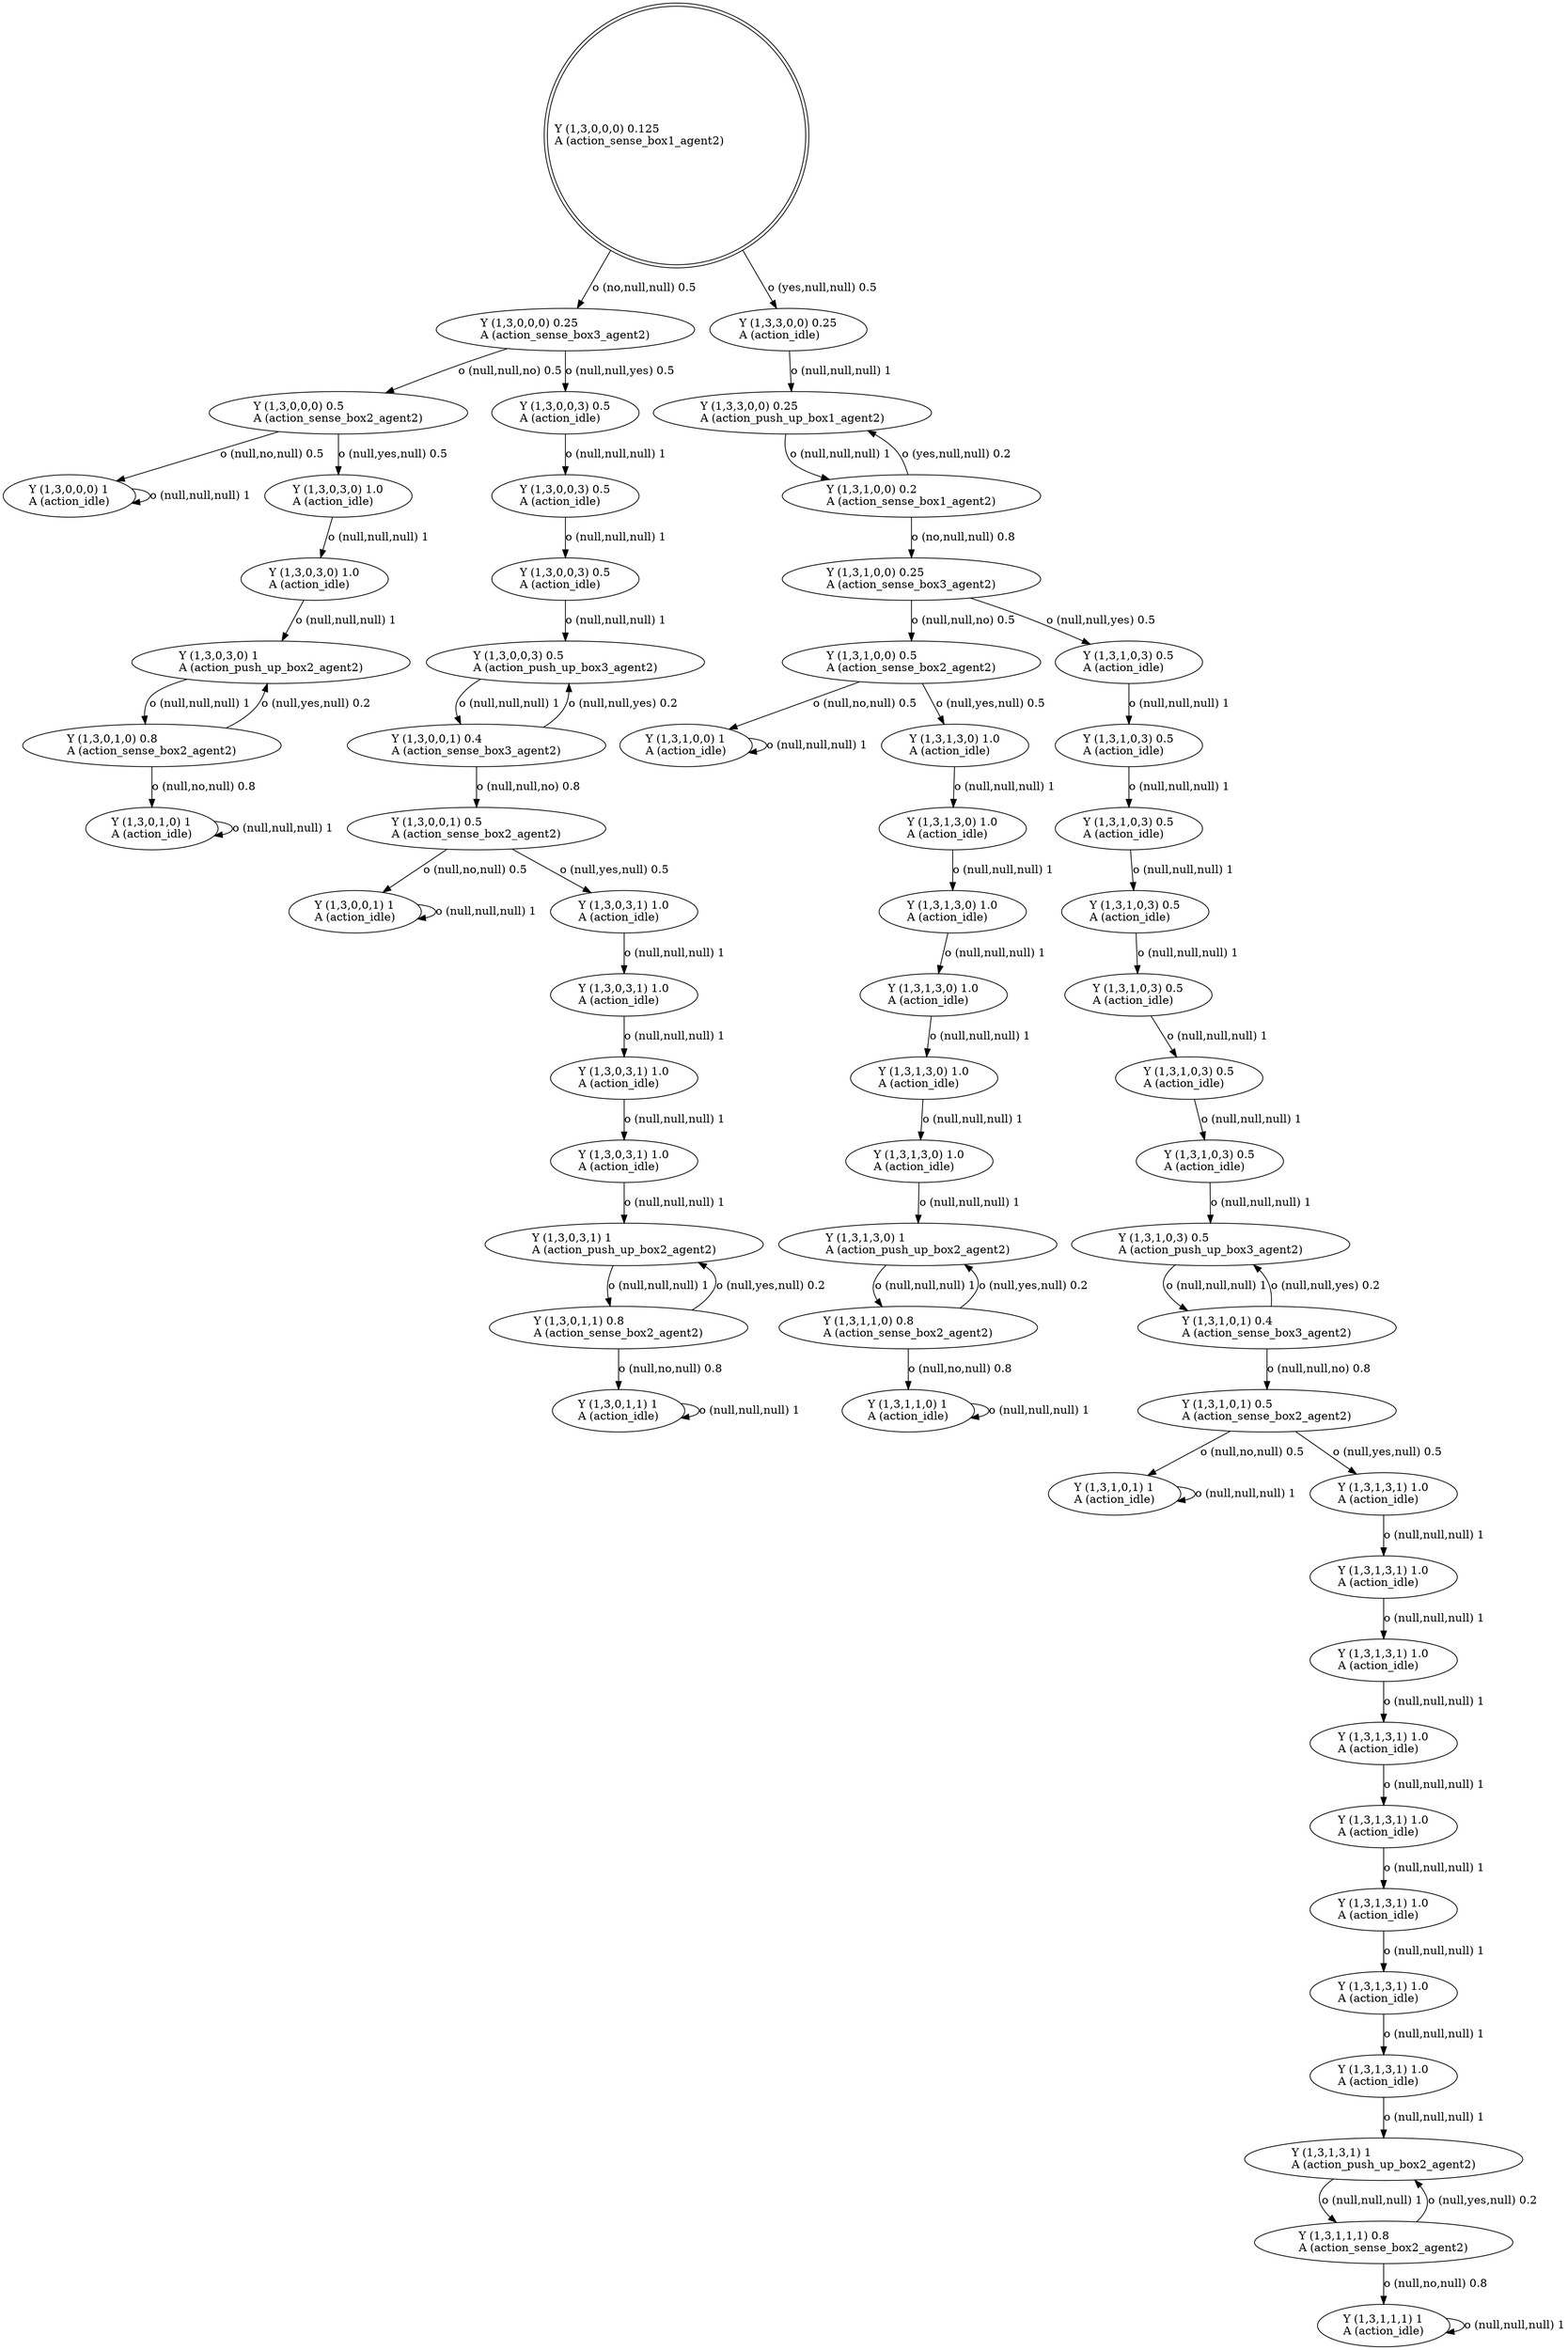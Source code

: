 digraph "G" {
root [label="Y (1,3,0,0,0) 0.125\lA (action_sense_box1_agent2)\l", labeljust="l", shape=doublecircle];
x0row22 [label="Y (1,3,1,0,0) 0.2\lA (action_sense_box1_agent2)\l"];
x0row217 [label="Y (1,3,0,1,0) 1\lA (action_idle)\l"];
x0row13 [label="Y (1,3,0,0,0) 0.25\lA (action_sense_box3_agent2)\l"];
x0row12 [label="Y (1,3,3,0,0) 0.25\lA (action_push_up_box1_agent2)\l"];
x0row111 [label="Y (1,3,1,0,0) 1\lA (action_idle)\l"];
x0row110 [label="Y (1,3,1,3,0) 1\lA (action_push_up_box2_agent2)\l"];
x0row187 [label="Y (1,3,0,1,1) 1\lA (action_idle)\l"];
x0row178 [label="Y (1,3,0,1,1) 0.8\lA (action_sense_box2_agent2)\l"];
x0row116 [label="Y (1,3,1,1,0) 0.8\lA (action_sense_box2_agent2)\l"];
x0row167 [label="Y (1,3,0,0,1) 0.5\lA (action_sense_box2_agent2)\l"];
x0row173 [label="Y (1,3,0,0,1) 1\lA (action_idle)\l"];
x0row172 [label="Y (1,3,0,3,1) 1\lA (action_push_up_box2_agent2)\l"];
x0row151 [label="Y (1,3,0,0,1) 0.4\lA (action_sense_box3_agent2)\l"];
x0row125 [label="Y (1,3,1,1,0) 1\lA (action_idle)\l"];
x0row209 [label="Y (1,3,0,1,0) 0.8\lA (action_sense_box2_agent2)\l"];
x0row204 [label="Y (1,3,0,3,0) 1\lA (action_push_up_box2_agent2)\l"];
x0row205 [label="Y (1,3,0,0,0) 1\lA (action_idle)\l"];
x0row90 [label="Y (1,3,1,1,1) 1\lA (action_idle)\l"];
x0row68 [label="Y (1,3,1,0,1) 0.5\lA (action_sense_box2_agent2)\l"];
x0row37 [label="Y (1,3,1,0,0) 0.25\lA (action_sense_box3_agent2)\l"];
x0row80 [label="Y (1,3,1,1,1) 0.8\lA (action_sense_box2_agent2)\l"];
x0row48 [label="Y (1,3,1,0,0) 0.5\lA (action_sense_box2_agent2)\l"];
x0row47 [label="Y (1,3,1,0,3) 0.5\lA (action_push_up_box3_agent2)\l"];
x0row50 [label="Y (1,3,1,0,1) 0.4\lA (action_sense_box3_agent2)\l"];
x0row74 [label="Y (1,3,1,0,1) 1\lA (action_idle)\l"];
x0row73 [label="Y (1,3,1,3,1) 1\lA (action_push_up_box2_agent2)\l"];
x0row148 [label="Y (1,3,0,0,3) 0.5\lA (action_push_up_box3_agent2)\l"];
x0row149 [label="Y (1,3,0,0,0) 0.5\lA (action_sense_box2_agent2)\l"];
x0row12_noop_0 [label="Y (1,3,3,0,0) 0.25\lA (action_idle)\l"];
x0row148_noop_0 [label="Y (1,3,0,0,3) 0.5\lA (action_idle)\l"];
x0row148_noop_1 [label="Y (1,3,0,0,3) 0.5\lA (action_idle)\l"];
x0row148_noop_2 [label="Y (1,3,0,0,3) 0.5\lA (action_idle)\l"];
x0row204_noop_0 [label="Y (1,3,0,3,0) 1.0\lA (action_idle)\l"];
x0row204_noop_1 [label="Y (1,3,0,3,0) 1.0\lA (action_idle)\l"];
x0row47_noop_0 [label="Y (1,3,1,0,3) 0.5\lA (action_idle)\l"];
x0row47_noop_1 [label="Y (1,3,1,0,3) 0.5\lA (action_idle)\l"];
x0row47_noop_2 [label="Y (1,3,1,0,3) 0.5\lA (action_idle)\l"];
x0row47_noop_3 [label="Y (1,3,1,0,3) 0.5\lA (action_idle)\l"];
x0row47_noop_4 [label="Y (1,3,1,0,3) 0.5\lA (action_idle)\l"];
x0row47_noop_5 [label="Y (1,3,1,0,3) 0.5\lA (action_idle)\l"];
x0row47_noop_6 [label="Y (1,3,1,0,3) 0.5\lA (action_idle)\l"];
x0row110_noop_0 [label="Y (1,3,1,3,0) 1.0\lA (action_idle)\l"];
x0row110_noop_1 [label="Y (1,3,1,3,0) 1.0\lA (action_idle)\l"];
x0row110_noop_2 [label="Y (1,3,1,3,0) 1.0\lA (action_idle)\l"];
x0row110_noop_3 [label="Y (1,3,1,3,0) 1.0\lA (action_idle)\l"];
x0row110_noop_4 [label="Y (1,3,1,3,0) 1.0\lA (action_idle)\l"];
x0row110_noop_5 [label="Y (1,3,1,3,0) 1.0\lA (action_idle)\l"];
x0row172_noop_0 [label="Y (1,3,0,3,1) 1.0\lA (action_idle)\l"];
x0row172_noop_1 [label="Y (1,3,0,3,1) 1.0\lA (action_idle)\l"];
x0row172_noop_2 [label="Y (1,3,0,3,1) 1.0\lA (action_idle)\l"];
x0row172_noop_3 [label="Y (1,3,0,3,1) 1.0\lA (action_idle)\l"];
x0row73_noop_0 [label="Y (1,3,1,3,1) 1.0\lA (action_idle)\l"];
x0row73_noop_1 [label="Y (1,3,1,3,1) 1.0\lA (action_idle)\l"];
x0row73_noop_2 [label="Y (1,3,1,3,1) 1.0\lA (action_idle)\l"];
x0row73_noop_3 [label="Y (1,3,1,3,1) 1.0\lA (action_idle)\l"];
x0row73_noop_4 [label="Y (1,3,1,3,1) 1.0\lA (action_idle)\l"];
x0row73_noop_5 [label="Y (1,3,1,3,1) 1.0\lA (action_idle)\l"];
x0row73_noop_6 [label="Y (1,3,1,3,1) 1.0\lA (action_idle)\l"];
x0row73_noop_7 [label="Y (1,3,1,3,1) 1.0\lA (action_idle)\l"];
root -> x0row13  [key=0, label="o (no,null,null) 0.5\l"];
root -> x0row12_noop_0  [key=0, label="o (yes,null,null) 0.5\l"];
x0row22 -> x0row12  [key=0, label="o (yes,null,null) 0.2\l"];
x0row22 -> x0row37  [key=0, label="o (no,null,null) 0.8\l"];
x0row217 -> x0row217  [key=0, label="o (null,null,null) 1\l"];
x0row13 -> x0row149  [key=0, label="o (null,null,no) 0.5\l"];
x0row13 -> x0row148_noop_0  [key=0, label="o (null,null,yes) 0.5\l"];
x0row12 -> x0row22  [key=0, label="o (null,null,null) 1\l"];
x0row111 -> x0row111  [key=0, label="o (null,null,null) 1\l"];
x0row110 -> x0row116  [key=0, label="o (null,null,null) 1\l"];
x0row187 -> x0row187  [key=0, label="o (null,null,null) 1\l"];
x0row178 -> x0row172  [key=0, label="o (null,yes,null) 0.2\l"];
x0row178 -> x0row187  [key=0, label="o (null,no,null) 0.8\l"];
x0row116 -> x0row110  [key=0, label="o (null,yes,null) 0.2\l"];
x0row116 -> x0row125  [key=0, label="o (null,no,null) 0.8\l"];
x0row167 -> x0row173  [key=0, label="o (null,no,null) 0.5\l"];
x0row167 -> x0row172_noop_0  [key=0, label="o (null,yes,null) 0.5\l"];
x0row173 -> x0row173  [key=0, label="o (null,null,null) 1\l"];
x0row172 -> x0row178  [key=0, label="o (null,null,null) 1\l"];
x0row151 -> x0row148  [key=0, label="o (null,null,yes) 0.2\l"];
x0row151 -> x0row167  [key=0, label="o (null,null,no) 0.8\l"];
x0row125 -> x0row125  [key=0, label="o (null,null,null) 1\l"];
x0row209 -> x0row204  [key=0, label="o (null,yes,null) 0.2\l"];
x0row209 -> x0row217  [key=0, label="o (null,no,null) 0.8\l"];
x0row204 -> x0row209  [key=0, label="o (null,null,null) 1\l"];
x0row205 -> x0row205  [key=0, label="o (null,null,null) 1\l"];
x0row90 -> x0row90  [key=0, label="o (null,null,null) 1\l"];
x0row68 -> x0row74  [key=0, label="o (null,no,null) 0.5\l"];
x0row68 -> x0row73_noop_0  [key=0, label="o (null,yes,null) 0.5\l"];
x0row37 -> x0row48  [key=0, label="o (null,null,no) 0.5\l"];
x0row37 -> x0row47_noop_0  [key=0, label="o (null,null,yes) 0.5\l"];
x0row80 -> x0row73  [key=0, label="o (null,yes,null) 0.2\l"];
x0row80 -> x0row90  [key=0, label="o (null,no,null) 0.8\l"];
x0row48 -> x0row111  [key=0, label="o (null,no,null) 0.5\l"];
x0row48 -> x0row110_noop_0  [key=0, label="o (null,yes,null) 0.5\l"];
x0row47 -> x0row50  [key=0, label="o (null,null,null) 1\l"];
x0row50 -> x0row47  [key=0, label="o (null,null,yes) 0.2\l"];
x0row50 -> x0row68  [key=0, label="o (null,null,no) 0.8\l"];
x0row74 -> x0row74  [key=0, label="o (null,null,null) 1\l"];
x0row73 -> x0row80  [key=0, label="o (null,null,null) 1\l"];
x0row148 -> x0row151  [key=0, label="o (null,null,null) 1\l"];
x0row149 -> x0row205  [key=0, label="o (null,no,null) 0.5\l"];
x0row149 -> x0row204_noop_0  [key=0, label="o (null,yes,null) 0.5\l"];
x0row12_noop_0 -> x0row12  [key=0, label="o (null,null,null) 1\l"];
x0row148_noop_0 -> x0row148_noop_1  [key=0, label="o (null,null,null) 1\l"];
x0row148_noop_1 -> x0row148_noop_2  [key=0, label="o (null,null,null) 1\l"];
x0row148_noop_2 -> x0row148  [key=0, label="o (null,null,null) 1\l"];
x0row204_noop_0 -> x0row204_noop_1  [key=0, label="o (null,null,null) 1\l"];
x0row204_noop_1 -> x0row204  [key=0, label="o (null,null,null) 1\l"];
x0row47_noop_0 -> x0row47_noop_1  [key=0, label="o (null,null,null) 1\l"];
x0row47_noop_1 -> x0row47_noop_2  [key=0, label="o (null,null,null) 1\l"];
x0row47_noop_2 -> x0row47_noop_3  [key=0, label="o (null,null,null) 1\l"];
x0row47_noop_3 -> x0row47_noop_4  [key=0, label="o (null,null,null) 1\l"];
x0row47_noop_4 -> x0row47_noop_5  [key=0, label="o (null,null,null) 1\l"];
x0row47_noop_5 -> x0row47_noop_6  [key=0, label="o (null,null,null) 1\l"];
x0row47_noop_6 -> x0row47  [key=0, label="o (null,null,null) 1\l"];
x0row110_noop_0 -> x0row110_noop_1  [key=0, label="o (null,null,null) 1\l"];
x0row110_noop_1 -> x0row110_noop_2  [key=0, label="o (null,null,null) 1\l"];
x0row110_noop_2 -> x0row110_noop_3  [key=0, label="o (null,null,null) 1\l"];
x0row110_noop_3 -> x0row110_noop_4  [key=0, label="o (null,null,null) 1\l"];
x0row110_noop_4 -> x0row110_noop_5  [key=0, label="o (null,null,null) 1\l"];
x0row110_noop_5 -> x0row110  [key=0, label="o (null,null,null) 1\l"];
x0row172_noop_0 -> x0row172_noop_1  [key=0, label="o (null,null,null) 1\l"];
x0row172_noop_1 -> x0row172_noop_2  [key=0, label="o (null,null,null) 1\l"];
x0row172_noop_2 -> x0row172_noop_3  [key=0, label="o (null,null,null) 1\l"];
x0row172_noop_3 -> x0row172  [key=0, label="o (null,null,null) 1\l"];
x0row73_noop_0 -> x0row73_noop_1  [key=0, label="o (null,null,null) 1\l"];
x0row73_noop_1 -> x0row73_noop_2  [key=0, label="o (null,null,null) 1\l"];
x0row73_noop_2 -> x0row73_noop_3  [key=0, label="o (null,null,null) 1\l"];
x0row73_noop_3 -> x0row73_noop_4  [key=0, label="o (null,null,null) 1\l"];
x0row73_noop_4 -> x0row73_noop_5  [key=0, label="o (null,null,null) 1\l"];
x0row73_noop_5 -> x0row73_noop_6  [key=0, label="o (null,null,null) 1\l"];
x0row73_noop_6 -> x0row73_noop_7  [key=0, label="o (null,null,null) 1\l"];
x0row73_noop_7 -> x0row73  [key=0, label="o (null,null,null) 1\l"];
}
